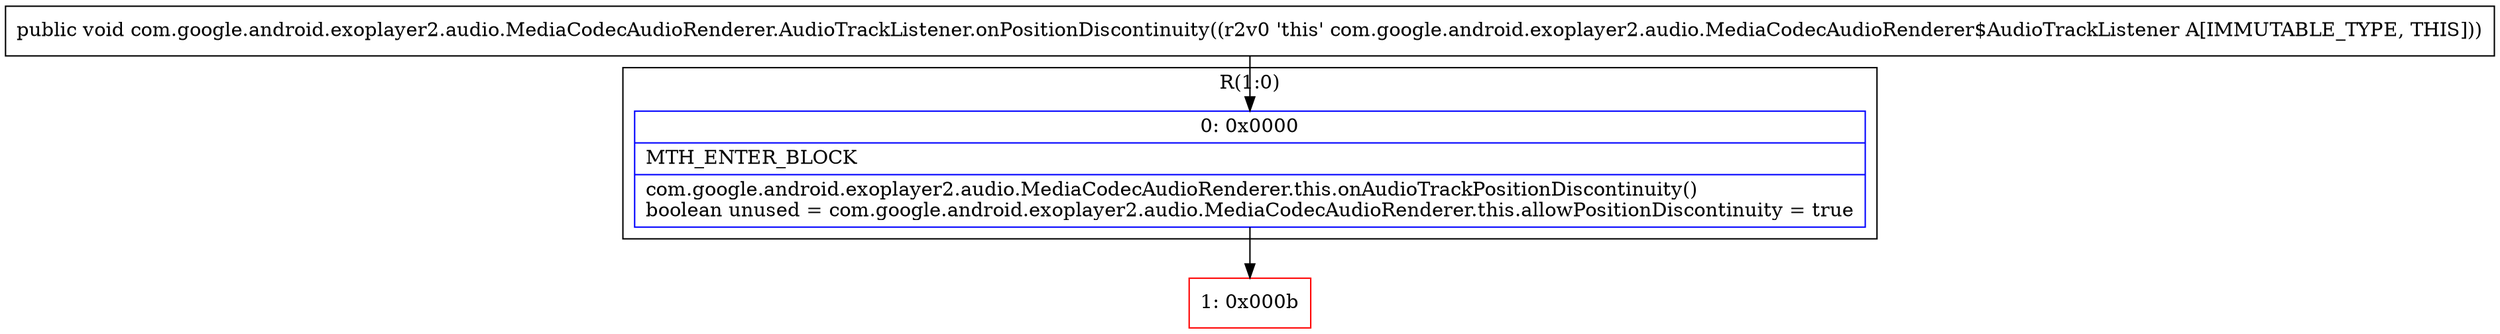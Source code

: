 digraph "CFG forcom.google.android.exoplayer2.audio.MediaCodecAudioRenderer.AudioTrackListener.onPositionDiscontinuity()V" {
subgraph cluster_Region_1593760230 {
label = "R(1:0)";
node [shape=record,color=blue];
Node_0 [shape=record,label="{0\:\ 0x0000|MTH_ENTER_BLOCK\l|com.google.android.exoplayer2.audio.MediaCodecAudioRenderer.this.onAudioTrackPositionDiscontinuity()\lboolean unused = com.google.android.exoplayer2.audio.MediaCodecAudioRenderer.this.allowPositionDiscontinuity = true\l}"];
}
Node_1 [shape=record,color=red,label="{1\:\ 0x000b}"];
MethodNode[shape=record,label="{public void com.google.android.exoplayer2.audio.MediaCodecAudioRenderer.AudioTrackListener.onPositionDiscontinuity((r2v0 'this' com.google.android.exoplayer2.audio.MediaCodecAudioRenderer$AudioTrackListener A[IMMUTABLE_TYPE, THIS])) }"];
MethodNode -> Node_0;
Node_0 -> Node_1;
}

